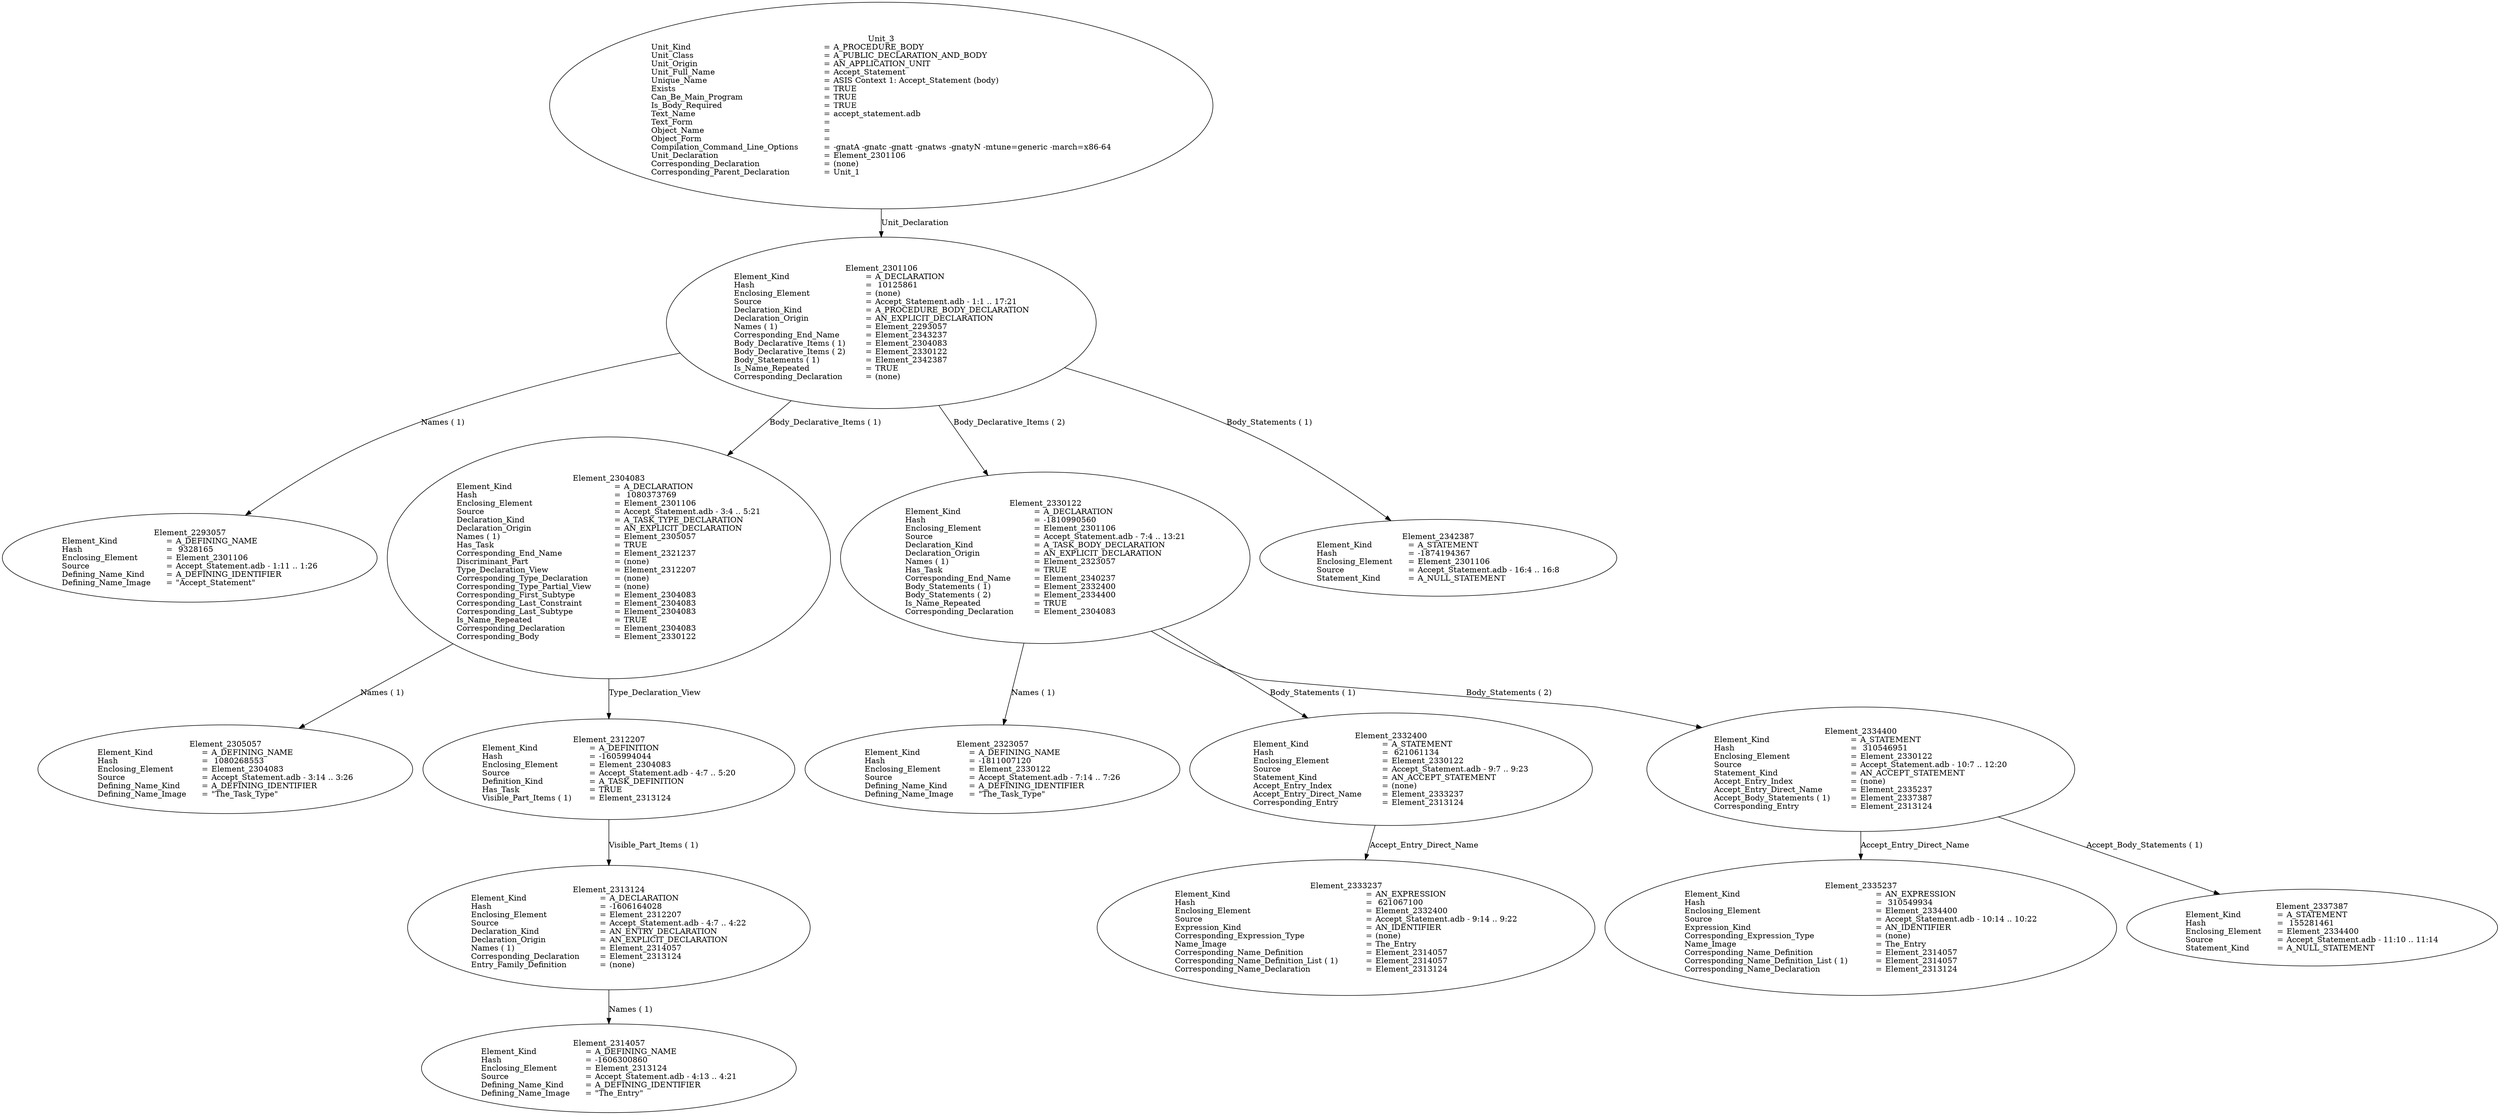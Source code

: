 digraph "accept_statement.adt" {
  Unit_3 -> Element_2301106
      [ label=Unit_Declaration ];
  Unit_3
      [ label=<<TABLE BORDER="0" CELLBORDER="0" CELLSPACING="0" CELLPADDING="0"> 
          <TR><TD COLSPAN="3">Unit_3</TD></TR>
          <TR><TD ALIGN="LEFT">Unit_Kind   </TD><TD> = </TD><TD ALIGN="LEFT">A_PROCEDURE_BODY</TD></TR>
          <TR><TD ALIGN="LEFT">Unit_Class   </TD><TD> = </TD><TD ALIGN="LEFT">A_PUBLIC_DECLARATION_AND_BODY</TD></TR>
          <TR><TD ALIGN="LEFT">Unit_Origin   </TD><TD> = </TD><TD ALIGN="LEFT">AN_APPLICATION_UNIT</TD></TR>
          <TR><TD ALIGN="LEFT">Unit_Full_Name    </TD><TD> = </TD><TD ALIGN="LEFT">Accept_Statement</TD></TR>
          <TR><TD ALIGN="LEFT">Unique_Name   </TD><TD> = </TD><TD ALIGN="LEFT">ASIS Context 1: Accept_Statement (body)</TD></TR>
          <TR><TD ALIGN="LEFT">Exists  </TD><TD> = </TD><TD ALIGN="LEFT">TRUE</TD></TR>
          <TR><TD ALIGN="LEFT">Can_Be_Main_Program     </TD><TD> = </TD><TD ALIGN="LEFT">TRUE</TD></TR>
          <TR><TD ALIGN="LEFT">Is_Body_Required     </TD><TD> = </TD><TD ALIGN="LEFT">TRUE</TD></TR>
          <TR><TD ALIGN="LEFT">Text_Name   </TD><TD> = </TD><TD ALIGN="LEFT">accept_statement.adb</TD></TR>
          <TR><TD ALIGN="LEFT">Text_Form   </TD><TD> = </TD><TD ALIGN="LEFT"></TD></TR>
          <TR><TD ALIGN="LEFT">Object_Name   </TD><TD> = </TD><TD ALIGN="LEFT"></TD></TR>
          <TR><TD ALIGN="LEFT">Object_Form   </TD><TD> = </TD><TD ALIGN="LEFT"></TD></TR>
          <TR><TD ALIGN="LEFT">Compilation_Command_Line_Options         </TD><TD> = </TD><TD ALIGN="LEFT">-gnatA -gnatc -gnatt -gnatws -gnatyN -mtune=generic -march=x86-64</TD></TR>
          <TR><TD ALIGN="LEFT">Unit_Declaration     </TD><TD> = </TD><TD ALIGN="LEFT">Element_2301106</TD></TR>
          <TR><TD ALIGN="LEFT">Corresponding_Declaration       </TD><TD> = </TD><TD ALIGN="LEFT">(none)</TD></TR>
          <TR><TD ALIGN="LEFT">Corresponding_Parent_Declaration         </TD><TD> = </TD><TD ALIGN="LEFT">Unit_1</TD></TR>
          </TABLE>> ];
  Element_2301106 -> Element_2293057
      [ label="Names ( 1)" ];
  Element_2301106 -> Element_2304083
      [ label="Body_Declarative_Items ( 1)" ];
  Element_2301106 -> Element_2330122
      [ label="Body_Declarative_Items ( 2)" ];
  Element_2301106 -> Element_2342387
      [ label="Body_Statements ( 1)" ];
  Element_2301106
      [ label=<<TABLE BORDER="0" CELLBORDER="0" CELLSPACING="0" CELLPADDING="0"> 
          <TR><TD COLSPAN="3">Element_2301106</TD></TR>
          <TR><TD ALIGN="LEFT">Element_Kind    </TD><TD> = </TD><TD ALIGN="LEFT">A_DECLARATION</TD></TR>
          <TR><TD ALIGN="LEFT">Hash  </TD><TD> = </TD><TD ALIGN="LEFT"> 10125861</TD></TR>
          <TR><TD ALIGN="LEFT">Enclosing_Element     </TD><TD> = </TD><TD ALIGN="LEFT">(none)</TD></TR>
          <TR><TD ALIGN="LEFT">Source  </TD><TD> = </TD><TD ALIGN="LEFT">Accept_Statement.adb - 1:1 .. 17:21</TD></TR>
          <TR><TD ALIGN="LEFT">Declaration_Kind     </TD><TD> = </TD><TD ALIGN="LEFT">A_PROCEDURE_BODY_DECLARATION</TD></TR>
          <TR><TD ALIGN="LEFT">Declaration_Origin     </TD><TD> = </TD><TD ALIGN="LEFT">AN_EXPLICIT_DECLARATION</TD></TR>
          <TR><TD ALIGN="LEFT">Names ( 1)   </TD><TD> = </TD><TD ALIGN="LEFT">Element_2293057</TD></TR>
          <TR><TD ALIGN="LEFT">Corresponding_End_Name      </TD><TD> = </TD><TD ALIGN="LEFT">Element_2343237</TD></TR>
          <TR><TD ALIGN="LEFT">Body_Declarative_Items ( 1)       </TD><TD> = </TD><TD ALIGN="LEFT">Element_2304083</TD></TR>
          <TR><TD ALIGN="LEFT">Body_Declarative_Items ( 2)       </TD><TD> = </TD><TD ALIGN="LEFT">Element_2330122</TD></TR>
          <TR><TD ALIGN="LEFT">Body_Statements ( 1)      </TD><TD> = </TD><TD ALIGN="LEFT">Element_2342387</TD></TR>
          <TR><TD ALIGN="LEFT">Is_Name_Repeated     </TD><TD> = </TD><TD ALIGN="LEFT">TRUE</TD></TR>
          <TR><TD ALIGN="LEFT">Corresponding_Declaration       </TD><TD> = </TD><TD ALIGN="LEFT">(none)</TD></TR>
          </TABLE>> ];
  Element_2293057
      [ label=<<TABLE BORDER="0" CELLBORDER="0" CELLSPACING="0" CELLPADDING="0"> 
          <TR><TD COLSPAN="3">Element_2293057</TD></TR>
          <TR><TD ALIGN="LEFT">Element_Kind    </TD><TD> = </TD><TD ALIGN="LEFT">A_DEFINING_NAME</TD></TR>
          <TR><TD ALIGN="LEFT">Hash  </TD><TD> = </TD><TD ALIGN="LEFT"> 9328165</TD></TR>
          <TR><TD ALIGN="LEFT">Enclosing_Element     </TD><TD> = </TD><TD ALIGN="LEFT">Element_2301106</TD></TR>
          <TR><TD ALIGN="LEFT">Source  </TD><TD> = </TD><TD ALIGN="LEFT">Accept_Statement.adb - 1:11 .. 1:26</TD></TR>
          <TR><TD ALIGN="LEFT">Defining_Name_Kind     </TD><TD> = </TD><TD ALIGN="LEFT">A_DEFINING_IDENTIFIER</TD></TR>
          <TR><TD ALIGN="LEFT">Defining_Name_Image     </TD><TD> = </TD><TD ALIGN="LEFT">"Accept_Statement"</TD></TR>
          </TABLE>> ];
  Element_2304083 -> Element_2305057
      [ label="Names ( 1)" ];
  Element_2304083 -> Element_2312207
      [ label=Type_Declaration_View ];
  Element_2304083
      [ label=<<TABLE BORDER="0" CELLBORDER="0" CELLSPACING="0" CELLPADDING="0"> 
          <TR><TD COLSPAN="3">Element_2304083</TD></TR>
          <TR><TD ALIGN="LEFT">Element_Kind    </TD><TD> = </TD><TD ALIGN="LEFT">A_DECLARATION</TD></TR>
          <TR><TD ALIGN="LEFT">Hash  </TD><TD> = </TD><TD ALIGN="LEFT"> 1080373769</TD></TR>
          <TR><TD ALIGN="LEFT">Enclosing_Element     </TD><TD> = </TD><TD ALIGN="LEFT">Element_2301106</TD></TR>
          <TR><TD ALIGN="LEFT">Source  </TD><TD> = </TD><TD ALIGN="LEFT">Accept_Statement.adb - 3:4 .. 5:21</TD></TR>
          <TR><TD ALIGN="LEFT">Declaration_Kind     </TD><TD> = </TD><TD ALIGN="LEFT">A_TASK_TYPE_DECLARATION</TD></TR>
          <TR><TD ALIGN="LEFT">Declaration_Origin     </TD><TD> = </TD><TD ALIGN="LEFT">AN_EXPLICIT_DECLARATION</TD></TR>
          <TR><TD ALIGN="LEFT">Names ( 1)   </TD><TD> = </TD><TD ALIGN="LEFT">Element_2305057</TD></TR>
          <TR><TD ALIGN="LEFT">Has_Task   </TD><TD> = </TD><TD ALIGN="LEFT">TRUE</TD></TR>
          <TR><TD ALIGN="LEFT">Corresponding_End_Name      </TD><TD> = </TD><TD ALIGN="LEFT">Element_2321237</TD></TR>
          <TR><TD ALIGN="LEFT">Discriminant_Part     </TD><TD> = </TD><TD ALIGN="LEFT">(none)</TD></TR>
          <TR><TD ALIGN="LEFT">Type_Declaration_View      </TD><TD> = </TD><TD ALIGN="LEFT">Element_2312207</TD></TR>
          <TR><TD ALIGN="LEFT">Corresponding_Type_Declaration        </TD><TD> = </TD><TD ALIGN="LEFT">(none)</TD></TR>
          <TR><TD ALIGN="LEFT">Corresponding_Type_Partial_View        </TD><TD> = </TD><TD ALIGN="LEFT">(none)</TD></TR>
          <TR><TD ALIGN="LEFT">Corresponding_First_Subtype       </TD><TD> = </TD><TD ALIGN="LEFT">Element_2304083</TD></TR>
          <TR><TD ALIGN="LEFT">Corresponding_Last_Constraint        </TD><TD> = </TD><TD ALIGN="LEFT">Element_2304083</TD></TR>
          <TR><TD ALIGN="LEFT">Corresponding_Last_Subtype       </TD><TD> = </TD><TD ALIGN="LEFT">Element_2304083</TD></TR>
          <TR><TD ALIGN="LEFT">Is_Name_Repeated     </TD><TD> = </TD><TD ALIGN="LEFT">TRUE</TD></TR>
          <TR><TD ALIGN="LEFT">Corresponding_Declaration       </TD><TD> = </TD><TD ALIGN="LEFT">Element_2304083</TD></TR>
          <TR><TD ALIGN="LEFT">Corresponding_Body     </TD><TD> = </TD><TD ALIGN="LEFT">Element_2330122</TD></TR>
          </TABLE>> ];
  Element_2305057
      [ label=<<TABLE BORDER="0" CELLBORDER="0" CELLSPACING="0" CELLPADDING="0"> 
          <TR><TD COLSPAN="3">Element_2305057</TD></TR>
          <TR><TD ALIGN="LEFT">Element_Kind    </TD><TD> = </TD><TD ALIGN="LEFT">A_DEFINING_NAME</TD></TR>
          <TR><TD ALIGN="LEFT">Hash  </TD><TD> = </TD><TD ALIGN="LEFT"> 1080268553</TD></TR>
          <TR><TD ALIGN="LEFT">Enclosing_Element     </TD><TD> = </TD><TD ALIGN="LEFT">Element_2304083</TD></TR>
          <TR><TD ALIGN="LEFT">Source  </TD><TD> = </TD><TD ALIGN="LEFT">Accept_Statement.adb - 3:14 .. 3:26</TD></TR>
          <TR><TD ALIGN="LEFT">Defining_Name_Kind     </TD><TD> = </TD><TD ALIGN="LEFT">A_DEFINING_IDENTIFIER</TD></TR>
          <TR><TD ALIGN="LEFT">Defining_Name_Image     </TD><TD> = </TD><TD ALIGN="LEFT">"The_Task_Type"</TD></TR>
          </TABLE>> ];
  Element_2312207 -> Element_2313124
      [ label="Visible_Part_Items ( 1)" ];
  Element_2312207
      [ label=<<TABLE BORDER="0" CELLBORDER="0" CELLSPACING="0" CELLPADDING="0"> 
          <TR><TD COLSPAN="3">Element_2312207</TD></TR>
          <TR><TD ALIGN="LEFT">Element_Kind    </TD><TD> = </TD><TD ALIGN="LEFT">A_DEFINITION</TD></TR>
          <TR><TD ALIGN="LEFT">Hash  </TD><TD> = </TD><TD ALIGN="LEFT">-1605994044</TD></TR>
          <TR><TD ALIGN="LEFT">Enclosing_Element     </TD><TD> = </TD><TD ALIGN="LEFT">Element_2304083</TD></TR>
          <TR><TD ALIGN="LEFT">Source  </TD><TD> = </TD><TD ALIGN="LEFT">Accept_Statement.adb - 4:7 .. 5:20</TD></TR>
          <TR><TD ALIGN="LEFT">Definition_Kind    </TD><TD> = </TD><TD ALIGN="LEFT">A_TASK_DEFINITION</TD></TR>
          <TR><TD ALIGN="LEFT">Has_Task   </TD><TD> = </TD><TD ALIGN="LEFT">TRUE</TD></TR>
          <TR><TD ALIGN="LEFT">Visible_Part_Items ( 1)      </TD><TD> = </TD><TD ALIGN="LEFT">Element_2313124</TD></TR>
          </TABLE>> ];
  Element_2313124 -> Element_2314057
      [ label="Names ( 1)" ];
  Element_2313124
      [ label=<<TABLE BORDER="0" CELLBORDER="0" CELLSPACING="0" CELLPADDING="0"> 
          <TR><TD COLSPAN="3">Element_2313124</TD></TR>
          <TR><TD ALIGN="LEFT">Element_Kind    </TD><TD> = </TD><TD ALIGN="LEFT">A_DECLARATION</TD></TR>
          <TR><TD ALIGN="LEFT">Hash  </TD><TD> = </TD><TD ALIGN="LEFT">-1606164028</TD></TR>
          <TR><TD ALIGN="LEFT">Enclosing_Element     </TD><TD> = </TD><TD ALIGN="LEFT">Element_2312207</TD></TR>
          <TR><TD ALIGN="LEFT">Source  </TD><TD> = </TD><TD ALIGN="LEFT">Accept_Statement.adb - 4:7 .. 4:22</TD></TR>
          <TR><TD ALIGN="LEFT">Declaration_Kind     </TD><TD> = </TD><TD ALIGN="LEFT">AN_ENTRY_DECLARATION</TD></TR>
          <TR><TD ALIGN="LEFT">Declaration_Origin     </TD><TD> = </TD><TD ALIGN="LEFT">AN_EXPLICIT_DECLARATION</TD></TR>
          <TR><TD ALIGN="LEFT">Names ( 1)   </TD><TD> = </TD><TD ALIGN="LEFT">Element_2314057</TD></TR>
          <TR><TD ALIGN="LEFT">Corresponding_Declaration       </TD><TD> = </TD><TD ALIGN="LEFT">Element_2313124</TD></TR>
          <TR><TD ALIGN="LEFT">Entry_Family_Definition      </TD><TD> = </TD><TD ALIGN="LEFT">(none)</TD></TR>
          </TABLE>> ];
  Element_2314057
      [ label=<<TABLE BORDER="0" CELLBORDER="0" CELLSPACING="0" CELLPADDING="0"> 
          <TR><TD COLSPAN="3">Element_2314057</TD></TR>
          <TR><TD ALIGN="LEFT">Element_Kind    </TD><TD> = </TD><TD ALIGN="LEFT">A_DEFINING_NAME</TD></TR>
          <TR><TD ALIGN="LEFT">Hash  </TD><TD> = </TD><TD ALIGN="LEFT">-1606300860</TD></TR>
          <TR><TD ALIGN="LEFT">Enclosing_Element     </TD><TD> = </TD><TD ALIGN="LEFT">Element_2313124</TD></TR>
          <TR><TD ALIGN="LEFT">Source  </TD><TD> = </TD><TD ALIGN="LEFT">Accept_Statement.adb - 4:13 .. 4:21</TD></TR>
          <TR><TD ALIGN="LEFT">Defining_Name_Kind     </TD><TD> = </TD><TD ALIGN="LEFT">A_DEFINING_IDENTIFIER</TD></TR>
          <TR><TD ALIGN="LEFT">Defining_Name_Image     </TD><TD> = </TD><TD ALIGN="LEFT">"The_Entry"</TD></TR>
          </TABLE>> ];
  Element_2330122 -> Element_2323057
      [ label="Names ( 1)" ];
  Element_2330122 -> Element_2332400
      [ label="Body_Statements ( 1)" ];
  Element_2330122 -> Element_2334400
      [ label="Body_Statements ( 2)" ];
  Element_2330122
      [ label=<<TABLE BORDER="0" CELLBORDER="0" CELLSPACING="0" CELLPADDING="0"> 
          <TR><TD COLSPAN="3">Element_2330122</TD></TR>
          <TR><TD ALIGN="LEFT">Element_Kind    </TD><TD> = </TD><TD ALIGN="LEFT">A_DECLARATION</TD></TR>
          <TR><TD ALIGN="LEFT">Hash  </TD><TD> = </TD><TD ALIGN="LEFT">-1810990560</TD></TR>
          <TR><TD ALIGN="LEFT">Enclosing_Element     </TD><TD> = </TD><TD ALIGN="LEFT">Element_2301106</TD></TR>
          <TR><TD ALIGN="LEFT">Source  </TD><TD> = </TD><TD ALIGN="LEFT">Accept_Statement.adb - 7:4 .. 13:21</TD></TR>
          <TR><TD ALIGN="LEFT">Declaration_Kind     </TD><TD> = </TD><TD ALIGN="LEFT">A_TASK_BODY_DECLARATION</TD></TR>
          <TR><TD ALIGN="LEFT">Declaration_Origin     </TD><TD> = </TD><TD ALIGN="LEFT">AN_EXPLICIT_DECLARATION</TD></TR>
          <TR><TD ALIGN="LEFT">Names ( 1)   </TD><TD> = </TD><TD ALIGN="LEFT">Element_2323057</TD></TR>
          <TR><TD ALIGN="LEFT">Has_Task   </TD><TD> = </TD><TD ALIGN="LEFT">TRUE</TD></TR>
          <TR><TD ALIGN="LEFT">Corresponding_End_Name      </TD><TD> = </TD><TD ALIGN="LEFT">Element_2340237</TD></TR>
          <TR><TD ALIGN="LEFT">Body_Statements ( 1)      </TD><TD> = </TD><TD ALIGN="LEFT">Element_2332400</TD></TR>
          <TR><TD ALIGN="LEFT">Body_Statements ( 2)      </TD><TD> = </TD><TD ALIGN="LEFT">Element_2334400</TD></TR>
          <TR><TD ALIGN="LEFT">Is_Name_Repeated     </TD><TD> = </TD><TD ALIGN="LEFT">TRUE</TD></TR>
          <TR><TD ALIGN="LEFT">Corresponding_Declaration       </TD><TD> = </TD><TD ALIGN="LEFT">Element_2304083</TD></TR>
          </TABLE>> ];
  Element_2323057
      [ label=<<TABLE BORDER="0" CELLBORDER="0" CELLSPACING="0" CELLPADDING="0"> 
          <TR><TD COLSPAN="3">Element_2323057</TD></TR>
          <TR><TD ALIGN="LEFT">Element_Kind    </TD><TD> = </TD><TD ALIGN="LEFT">A_DEFINING_NAME</TD></TR>
          <TR><TD ALIGN="LEFT">Hash  </TD><TD> = </TD><TD ALIGN="LEFT">-1811007120</TD></TR>
          <TR><TD ALIGN="LEFT">Enclosing_Element     </TD><TD> = </TD><TD ALIGN="LEFT">Element_2330122</TD></TR>
          <TR><TD ALIGN="LEFT">Source  </TD><TD> = </TD><TD ALIGN="LEFT">Accept_Statement.adb - 7:14 .. 7:26</TD></TR>
          <TR><TD ALIGN="LEFT">Defining_Name_Kind     </TD><TD> = </TD><TD ALIGN="LEFT">A_DEFINING_IDENTIFIER</TD></TR>
          <TR><TD ALIGN="LEFT">Defining_Name_Image     </TD><TD> = </TD><TD ALIGN="LEFT">"The_Task_Type"</TD></TR>
          </TABLE>> ];
  Element_2332400 -> Element_2333237
      [ label=Accept_Entry_Direct_Name ];
  Element_2332400
      [ label=<<TABLE BORDER="0" CELLBORDER="0" CELLSPACING="0" CELLPADDING="0"> 
          <TR><TD COLSPAN="3">Element_2332400</TD></TR>
          <TR><TD ALIGN="LEFT">Element_Kind    </TD><TD> = </TD><TD ALIGN="LEFT">A_STATEMENT</TD></TR>
          <TR><TD ALIGN="LEFT">Hash  </TD><TD> = </TD><TD ALIGN="LEFT"> 621061134</TD></TR>
          <TR><TD ALIGN="LEFT">Enclosing_Element     </TD><TD> = </TD><TD ALIGN="LEFT">Element_2330122</TD></TR>
          <TR><TD ALIGN="LEFT">Source  </TD><TD> = </TD><TD ALIGN="LEFT">Accept_Statement.adb - 9:7 .. 9:23</TD></TR>
          <TR><TD ALIGN="LEFT">Statement_Kind    </TD><TD> = </TD><TD ALIGN="LEFT">AN_ACCEPT_STATEMENT</TD></TR>
          <TR><TD ALIGN="LEFT">Accept_Entry_Index     </TD><TD> = </TD><TD ALIGN="LEFT">(none)</TD></TR>
          <TR><TD ALIGN="LEFT">Accept_Entry_Direct_Name       </TD><TD> = </TD><TD ALIGN="LEFT">Element_2333237</TD></TR>
          <TR><TD ALIGN="LEFT">Corresponding_Entry     </TD><TD> = </TD><TD ALIGN="LEFT">Element_2313124</TD></TR>
          </TABLE>> ];
  Element_2333237
      [ label=<<TABLE BORDER="0" CELLBORDER="0" CELLSPACING="0" CELLPADDING="0"> 
          <TR><TD COLSPAN="3">Element_2333237</TD></TR>
          <TR><TD ALIGN="LEFT">Element_Kind    </TD><TD> = </TD><TD ALIGN="LEFT">AN_EXPRESSION</TD></TR>
          <TR><TD ALIGN="LEFT">Hash  </TD><TD> = </TD><TD ALIGN="LEFT"> 621067100</TD></TR>
          <TR><TD ALIGN="LEFT">Enclosing_Element     </TD><TD> = </TD><TD ALIGN="LEFT">Element_2332400</TD></TR>
          <TR><TD ALIGN="LEFT">Source  </TD><TD> = </TD><TD ALIGN="LEFT">Accept_Statement.adb - 9:14 .. 9:22</TD></TR>
          <TR><TD ALIGN="LEFT">Expression_Kind    </TD><TD> = </TD><TD ALIGN="LEFT">AN_IDENTIFIER</TD></TR>
          <TR><TD ALIGN="LEFT">Corresponding_Expression_Type        </TD><TD> = </TD><TD ALIGN="LEFT">(none)</TD></TR>
          <TR><TD ALIGN="LEFT">Name_Image   </TD><TD> = </TD><TD ALIGN="LEFT">The_Entry</TD></TR>
          <TR><TD ALIGN="LEFT">Corresponding_Name_Definition        </TD><TD> = </TD><TD ALIGN="LEFT">Element_2314057</TD></TR>
          <TR><TD ALIGN="LEFT">Corresponding_Name_Definition_List ( 1)          </TD><TD> = </TD><TD ALIGN="LEFT">Element_2314057</TD></TR>
          <TR><TD ALIGN="LEFT">Corresponding_Name_Declaration        </TD><TD> = </TD><TD ALIGN="LEFT">Element_2313124</TD></TR>
          </TABLE>> ];
  Element_2334400 -> Element_2335237
      [ label=Accept_Entry_Direct_Name ];
  Element_2334400 -> Element_2337387
      [ label="Accept_Body_Statements ( 1)" ];
  Element_2334400
      [ label=<<TABLE BORDER="0" CELLBORDER="0" CELLSPACING="0" CELLPADDING="0"> 
          <TR><TD COLSPAN="3">Element_2334400</TD></TR>
          <TR><TD ALIGN="LEFT">Element_Kind    </TD><TD> = </TD><TD ALIGN="LEFT">A_STATEMENT</TD></TR>
          <TR><TD ALIGN="LEFT">Hash  </TD><TD> = </TD><TD ALIGN="LEFT"> 310546951</TD></TR>
          <TR><TD ALIGN="LEFT">Enclosing_Element     </TD><TD> = </TD><TD ALIGN="LEFT">Element_2330122</TD></TR>
          <TR><TD ALIGN="LEFT">Source  </TD><TD> = </TD><TD ALIGN="LEFT">Accept_Statement.adb - 10:7 .. 12:20</TD></TR>
          <TR><TD ALIGN="LEFT">Statement_Kind    </TD><TD> = </TD><TD ALIGN="LEFT">AN_ACCEPT_STATEMENT</TD></TR>
          <TR><TD ALIGN="LEFT">Accept_Entry_Index     </TD><TD> = </TD><TD ALIGN="LEFT">(none)</TD></TR>
          <TR><TD ALIGN="LEFT">Accept_Entry_Direct_Name       </TD><TD> = </TD><TD ALIGN="LEFT">Element_2335237</TD></TR>
          <TR><TD ALIGN="LEFT">Accept_Body_Statements ( 1)       </TD><TD> = </TD><TD ALIGN="LEFT">Element_2337387</TD></TR>
          <TR><TD ALIGN="LEFT">Corresponding_Entry     </TD><TD> = </TD><TD ALIGN="LEFT">Element_2313124</TD></TR>
          </TABLE>> ];
  Element_2335237
      [ label=<<TABLE BORDER="0" CELLBORDER="0" CELLSPACING="0" CELLPADDING="0"> 
          <TR><TD COLSPAN="3">Element_2335237</TD></TR>
          <TR><TD ALIGN="LEFT">Element_Kind    </TD><TD> = </TD><TD ALIGN="LEFT">AN_EXPRESSION</TD></TR>
          <TR><TD ALIGN="LEFT">Hash  </TD><TD> = </TD><TD ALIGN="LEFT"> 310549934</TD></TR>
          <TR><TD ALIGN="LEFT">Enclosing_Element     </TD><TD> = </TD><TD ALIGN="LEFT">Element_2334400</TD></TR>
          <TR><TD ALIGN="LEFT">Source  </TD><TD> = </TD><TD ALIGN="LEFT">Accept_Statement.adb - 10:14 .. 10:22</TD></TR>
          <TR><TD ALIGN="LEFT">Expression_Kind    </TD><TD> = </TD><TD ALIGN="LEFT">AN_IDENTIFIER</TD></TR>
          <TR><TD ALIGN="LEFT">Corresponding_Expression_Type        </TD><TD> = </TD><TD ALIGN="LEFT">(none)</TD></TR>
          <TR><TD ALIGN="LEFT">Name_Image   </TD><TD> = </TD><TD ALIGN="LEFT">The_Entry</TD></TR>
          <TR><TD ALIGN="LEFT">Corresponding_Name_Definition        </TD><TD> = </TD><TD ALIGN="LEFT">Element_2314057</TD></TR>
          <TR><TD ALIGN="LEFT">Corresponding_Name_Definition_List ( 1)          </TD><TD> = </TD><TD ALIGN="LEFT">Element_2314057</TD></TR>
          <TR><TD ALIGN="LEFT">Corresponding_Name_Declaration        </TD><TD> = </TD><TD ALIGN="LEFT">Element_2313124</TD></TR>
          </TABLE>> ];
  Element_2337387
      [ label=<<TABLE BORDER="0" CELLBORDER="0" CELLSPACING="0" CELLPADDING="0"> 
          <TR><TD COLSPAN="3">Element_2337387</TD></TR>
          <TR><TD ALIGN="LEFT">Element_Kind    </TD><TD> = </TD><TD ALIGN="LEFT">A_STATEMENT</TD></TR>
          <TR><TD ALIGN="LEFT">Hash  </TD><TD> = </TD><TD ALIGN="LEFT"> 155281461</TD></TR>
          <TR><TD ALIGN="LEFT">Enclosing_Element     </TD><TD> = </TD><TD ALIGN="LEFT">Element_2334400</TD></TR>
          <TR><TD ALIGN="LEFT">Source  </TD><TD> = </TD><TD ALIGN="LEFT">Accept_Statement.adb - 11:10 .. 11:14</TD></TR>
          <TR><TD ALIGN="LEFT">Statement_Kind    </TD><TD> = </TD><TD ALIGN="LEFT">A_NULL_STATEMENT</TD></TR>
          </TABLE>> ];
  Element_2342387
      [ label=<<TABLE BORDER="0" CELLBORDER="0" CELLSPACING="0" CELLPADDING="0"> 
          <TR><TD COLSPAN="3">Element_2342387</TD></TR>
          <TR><TD ALIGN="LEFT">Element_Kind    </TD><TD> = </TD><TD ALIGN="LEFT">A_STATEMENT</TD></TR>
          <TR><TD ALIGN="LEFT">Hash  </TD><TD> = </TD><TD ALIGN="LEFT">-1874194367</TD></TR>
          <TR><TD ALIGN="LEFT">Enclosing_Element     </TD><TD> = </TD><TD ALIGN="LEFT">Element_2301106</TD></TR>
          <TR><TD ALIGN="LEFT">Source  </TD><TD> = </TD><TD ALIGN="LEFT">Accept_Statement.adb - 16:4 .. 16:8</TD></TR>
          <TR><TD ALIGN="LEFT">Statement_Kind    </TD><TD> = </TD><TD ALIGN="LEFT">A_NULL_STATEMENT</TD></TR>
          </TABLE>> ]
}
